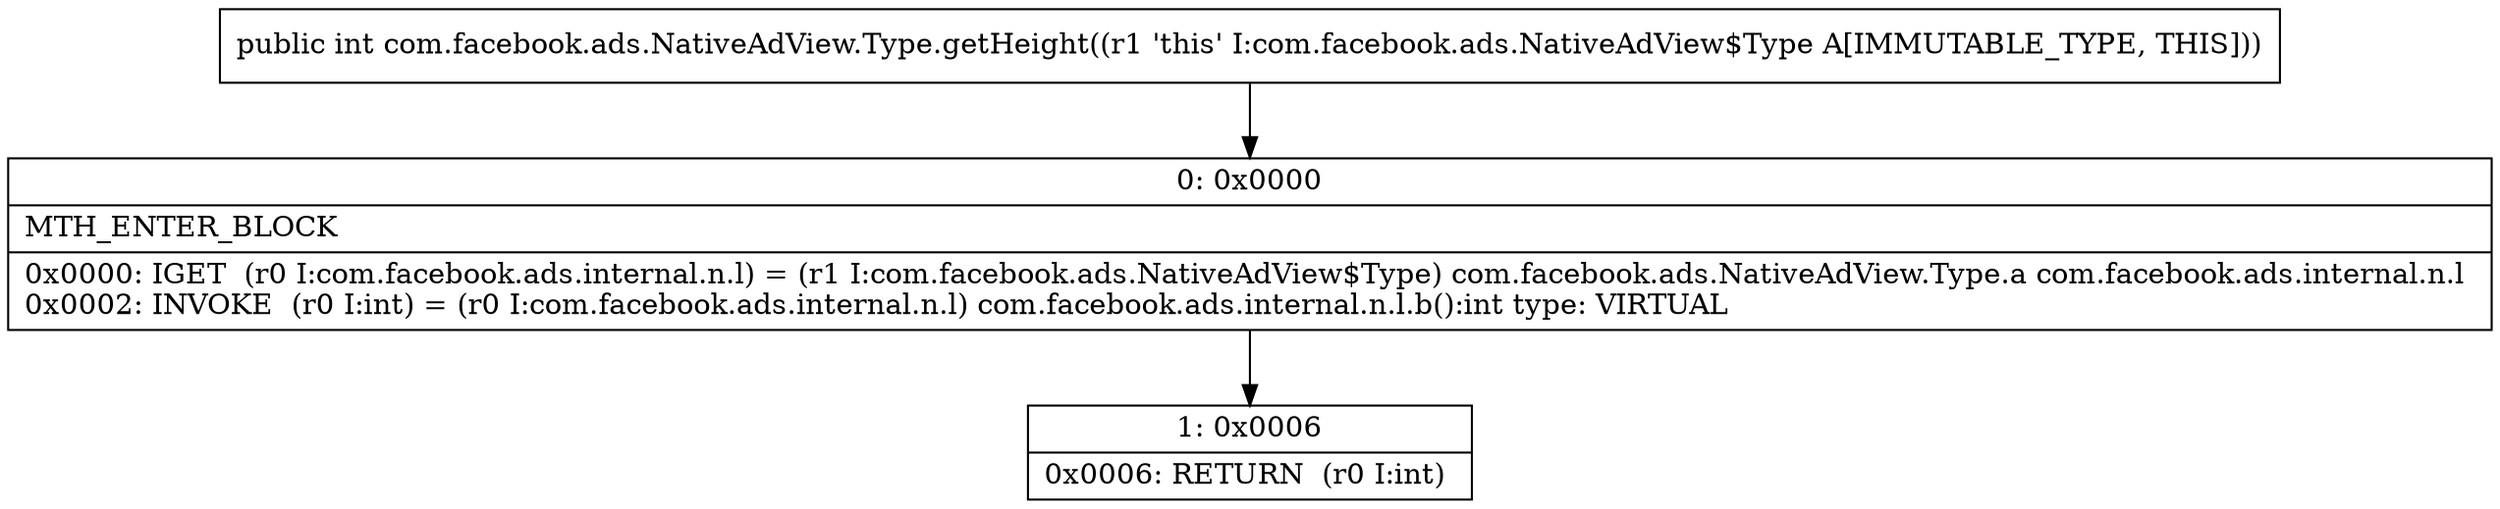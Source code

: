 digraph "CFG forcom.facebook.ads.NativeAdView.Type.getHeight()I" {
Node_0 [shape=record,label="{0\:\ 0x0000|MTH_ENTER_BLOCK\l|0x0000: IGET  (r0 I:com.facebook.ads.internal.n.l) = (r1 I:com.facebook.ads.NativeAdView$Type) com.facebook.ads.NativeAdView.Type.a com.facebook.ads.internal.n.l \l0x0002: INVOKE  (r0 I:int) = (r0 I:com.facebook.ads.internal.n.l) com.facebook.ads.internal.n.l.b():int type: VIRTUAL \l}"];
Node_1 [shape=record,label="{1\:\ 0x0006|0x0006: RETURN  (r0 I:int) \l}"];
MethodNode[shape=record,label="{public int com.facebook.ads.NativeAdView.Type.getHeight((r1 'this' I:com.facebook.ads.NativeAdView$Type A[IMMUTABLE_TYPE, THIS])) }"];
MethodNode -> Node_0;
Node_0 -> Node_1;
}

